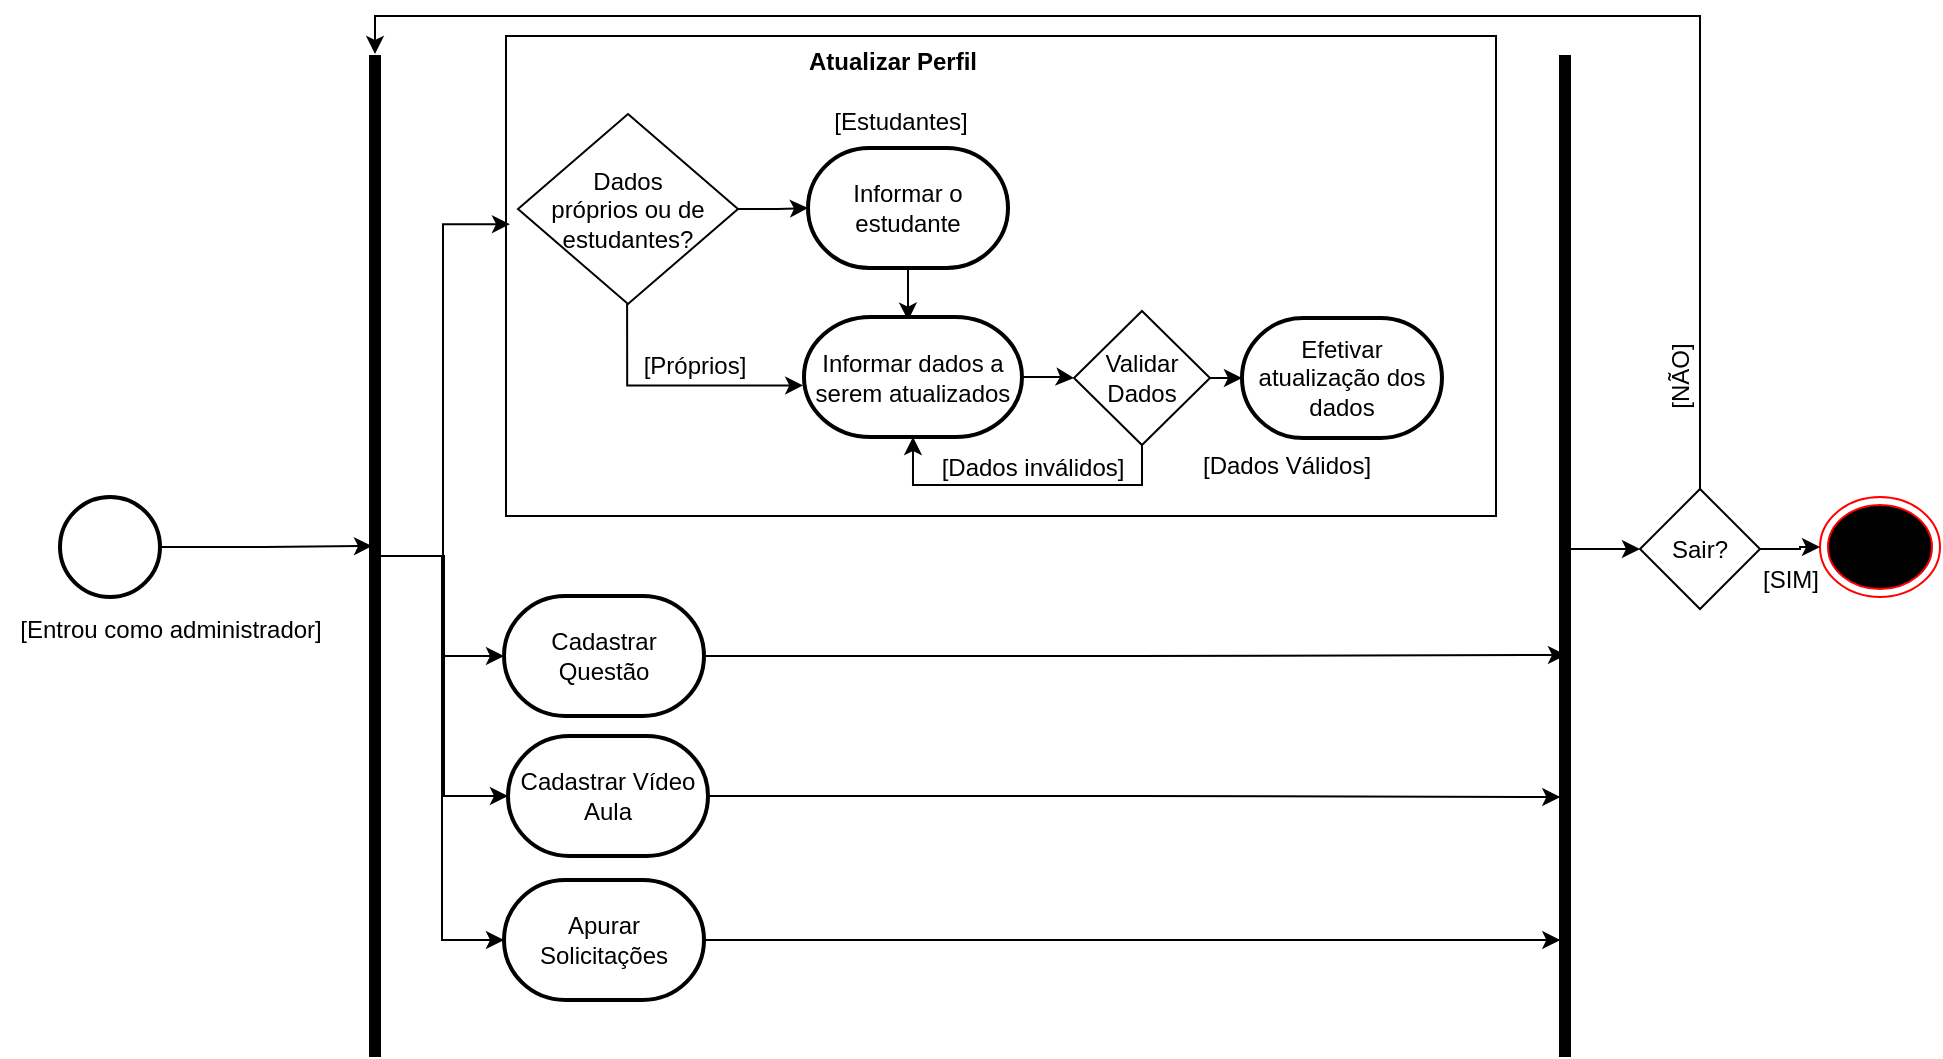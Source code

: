 <mxfile version="21.3.7" type="device">
  <diagram id="C5RBs43oDa-KdzZeNtuy" name="Page-1">
    <mxGraphModel dx="1969" dy="2162" grid="1" gridSize="10" guides="1" tooltips="1" connect="1" arrows="1" fold="1" page="1" pageScale="1" pageWidth="827" pageHeight="1169" math="0" shadow="0">
      <root>
        <mxCell id="WIyWlLk6GJQsqaUBKTNV-0" />
        <mxCell id="WIyWlLk6GJQsqaUBKTNV-1" parent="WIyWlLk6GJQsqaUBKTNV-0" />
        <mxCell id="yy_gVU0dqNNYbV7ipbau-27" value="" style="rounded=0;whiteSpace=wrap;html=1;" vertex="1" parent="WIyWlLk6GJQsqaUBKTNV-1">
          <mxGeometry x="373" y="-60" width="495" height="240" as="geometry" />
        </mxCell>
        <mxCell id="yy_gVU0dqNNYbV7ipbau-141" style="edgeStyle=orthogonalEdgeStyle;rounded=0;orthogonalLoop=1;jettySize=auto;html=1;entryX=0.2;entryY=0.49;entryDx=0;entryDy=0;entryPerimeter=0;" edge="1" parent="WIyWlLk6GJQsqaUBKTNV-1" source="yy_gVU0dqNNYbV7ipbau-0" target="yy_gVU0dqNNYbV7ipbau-11">
          <mxGeometry relative="1" as="geometry" />
        </mxCell>
        <mxCell id="yy_gVU0dqNNYbV7ipbau-0" value="" style="strokeWidth=2;html=1;shape=mxgraph.flowchart.start_2;whiteSpace=wrap;" vertex="1" parent="WIyWlLk6GJQsqaUBKTNV-1">
          <mxGeometry x="150" y="170.5" width="50" height="50" as="geometry" />
        </mxCell>
        <mxCell id="yy_gVU0dqNNYbV7ipbau-1" value="" style="ellipse;html=1;shape=endState;fillColor=#000000;strokeColor=#ff0000;" vertex="1" parent="WIyWlLk6GJQsqaUBKTNV-1">
          <mxGeometry x="1030" y="170.5" width="60" height="50" as="geometry" />
        </mxCell>
        <mxCell id="yy_gVU0dqNNYbV7ipbau-142" style="edgeStyle=orthogonalEdgeStyle;rounded=0;orthogonalLoop=1;jettySize=auto;html=1;entryX=0.004;entryY=0.392;entryDx=0;entryDy=0;entryPerimeter=0;" edge="1" parent="WIyWlLk6GJQsqaUBKTNV-1" source="yy_gVU0dqNNYbV7ipbau-11" target="yy_gVU0dqNNYbV7ipbau-27">
          <mxGeometry relative="1" as="geometry" />
        </mxCell>
        <mxCell id="yy_gVU0dqNNYbV7ipbau-144" style="edgeStyle=orthogonalEdgeStyle;rounded=0;orthogonalLoop=1;jettySize=auto;html=1;entryX=0;entryY=0.5;entryDx=0;entryDy=0;entryPerimeter=0;" edge="1" parent="WIyWlLk6GJQsqaUBKTNV-1" source="yy_gVU0dqNNYbV7ipbau-11" target="yy_gVU0dqNNYbV7ipbau-137">
          <mxGeometry relative="1" as="geometry" />
        </mxCell>
        <mxCell id="yy_gVU0dqNNYbV7ipbau-145" style="edgeStyle=orthogonalEdgeStyle;rounded=0;orthogonalLoop=1;jettySize=auto;html=1;entryX=0;entryY=0.5;entryDx=0;entryDy=0;entryPerimeter=0;" edge="1" parent="WIyWlLk6GJQsqaUBKTNV-1" source="yy_gVU0dqNNYbV7ipbau-11" target="yy_gVU0dqNNYbV7ipbau-138">
          <mxGeometry relative="1" as="geometry" />
        </mxCell>
        <mxCell id="yy_gVU0dqNNYbV7ipbau-146" style="edgeStyle=orthogonalEdgeStyle;rounded=0;orthogonalLoop=1;jettySize=auto;html=1;entryX=0;entryY=0.5;entryDx=0;entryDy=0;entryPerimeter=0;" edge="1" parent="WIyWlLk6GJQsqaUBKTNV-1" source="yy_gVU0dqNNYbV7ipbau-11" target="yy_gVU0dqNNYbV7ipbau-139">
          <mxGeometry relative="1" as="geometry" />
        </mxCell>
        <mxCell id="yy_gVU0dqNNYbV7ipbau-11" value="" style="html=1;points=[];perimeter=orthogonalPerimeter;fillColor=strokeColor;" vertex="1" parent="WIyWlLk6GJQsqaUBKTNV-1">
          <mxGeometry x="305" y="-50" width="5" height="500" as="geometry" />
        </mxCell>
        <mxCell id="yy_gVU0dqNNYbV7ipbau-30" value="&lt;b&gt;Atualizar Perfil&lt;/b&gt;" style="text;html=1;align=center;verticalAlign=middle;resizable=0;points=[];autosize=1;strokeColor=none;fillColor=none;" vertex="1" parent="WIyWlLk6GJQsqaUBKTNV-1">
          <mxGeometry x="511" y="-62" width="110" height="30" as="geometry" />
        </mxCell>
        <mxCell id="yy_gVU0dqNNYbV7ipbau-90" value="[Entrou como administrador]" style="text;html=1;align=center;verticalAlign=middle;resizable=0;points=[];autosize=1;strokeColor=none;fillColor=none;" vertex="1" parent="WIyWlLk6GJQsqaUBKTNV-1">
          <mxGeometry x="120" y="221.5" width="170" height="30" as="geometry" />
        </mxCell>
        <mxCell id="yy_gVU0dqNNYbV7ipbau-158" style="edgeStyle=orthogonalEdgeStyle;rounded=0;orthogonalLoop=1;jettySize=auto;html=1;entryX=0;entryY=0.5;entryDx=0;entryDy=0;" edge="1" parent="WIyWlLk6GJQsqaUBKTNV-1" source="yy_gVU0dqNNYbV7ipbau-91" target="yy_gVU0dqNNYbV7ipbau-151">
          <mxGeometry relative="1" as="geometry">
            <Array as="points">
              <mxPoint x="925" y="197" />
            </Array>
          </mxGeometry>
        </mxCell>
        <mxCell id="yy_gVU0dqNNYbV7ipbau-91" value="" style="html=1;points=[];perimeter=orthogonalPerimeter;fillColor=strokeColor;" vertex="1" parent="WIyWlLk6GJQsqaUBKTNV-1">
          <mxGeometry x="900" y="-50" width="5" height="500" as="geometry" />
        </mxCell>
        <mxCell id="yy_gVU0dqNNYbV7ipbau-114" value="" style="edgeStyle=orthogonalEdgeStyle;rounded=0;orthogonalLoop=1;jettySize=auto;html=1;" edge="1" parent="WIyWlLk6GJQsqaUBKTNV-1" source="yy_gVU0dqNNYbV7ipbau-116" target="yy_gVU0dqNNYbV7ipbau-119">
          <mxGeometry relative="1" as="geometry" />
        </mxCell>
        <mxCell id="yy_gVU0dqNNYbV7ipbau-124" style="edgeStyle=orthogonalEdgeStyle;rounded=0;orthogonalLoop=1;jettySize=auto;html=1;entryX=0.006;entryY=0.62;entryDx=0;entryDy=0;entryPerimeter=0;exitX=0.505;exitY=1.031;exitDx=0;exitDy=0;exitPerimeter=0;" edge="1" parent="WIyWlLk6GJQsqaUBKTNV-1">
          <mxGeometry relative="1" as="geometry">
            <mxPoint x="433.55" y="73.945" as="sourcePoint" />
            <mxPoint x="521.59" y="114.7" as="targetPoint" />
            <Array as="points">
              <mxPoint x="433.99" y="114.5" />
            </Array>
          </mxGeometry>
        </mxCell>
        <mxCell id="yy_gVU0dqNNYbV7ipbau-116" value="Dados &lt;br&gt;próprios&amp;nbsp;ou de &lt;br&gt;estudantes?" style="rhombus;whiteSpace=wrap;html=1;" vertex="1" parent="WIyWlLk6GJQsqaUBKTNV-1">
          <mxGeometry x="379" y="-21" width="110" height="95" as="geometry" />
        </mxCell>
        <mxCell id="yy_gVU0dqNNYbV7ipbau-117" value="[Próprios]" style="text;html=1;align=center;verticalAlign=middle;resizable=0;points=[];autosize=1;strokeColor=none;fillColor=none;rotation=0;" vertex="1" parent="WIyWlLk6GJQsqaUBKTNV-1">
          <mxGeometry x="431.99" y="89.5" width="70" height="30" as="geometry" />
        </mxCell>
        <mxCell id="yy_gVU0dqNNYbV7ipbau-123" style="edgeStyle=orthogonalEdgeStyle;rounded=0;orthogonalLoop=1;jettySize=auto;html=1;entryX=0.478;entryY=0.03;entryDx=0;entryDy=0;entryPerimeter=0;" edge="1" parent="WIyWlLk6GJQsqaUBKTNV-1" source="yy_gVU0dqNNYbV7ipbau-119" target="yy_gVU0dqNNYbV7ipbau-121">
          <mxGeometry relative="1" as="geometry" />
        </mxCell>
        <mxCell id="yy_gVU0dqNNYbV7ipbau-119" value="Informar o estudante" style="strokeWidth=2;html=1;shape=mxgraph.flowchart.terminator;whiteSpace=wrap;" vertex="1" parent="WIyWlLk6GJQsqaUBKTNV-1">
          <mxGeometry x="524" y="-4" width="100" height="60" as="geometry" />
        </mxCell>
        <mxCell id="yy_gVU0dqNNYbV7ipbau-120" value="[Estudantes]" style="text;html=1;align=center;verticalAlign=middle;resizable=0;points=[];autosize=1;strokeColor=none;fillColor=none;" vertex="1" parent="WIyWlLk6GJQsqaUBKTNV-1">
          <mxGeometry x="525" y="-32" width="90" height="30" as="geometry" />
        </mxCell>
        <mxCell id="yy_gVU0dqNNYbV7ipbau-132" style="edgeStyle=orthogonalEdgeStyle;rounded=0;orthogonalLoop=1;jettySize=auto;html=1;entryX=0;entryY=0.5;entryDx=0;entryDy=0;" edge="1" parent="WIyWlLk6GJQsqaUBKTNV-1" source="yy_gVU0dqNNYbV7ipbau-121" target="yy_gVU0dqNNYbV7ipbau-125">
          <mxGeometry relative="1" as="geometry" />
        </mxCell>
        <mxCell id="yy_gVU0dqNNYbV7ipbau-121" value="Informar dados a serem atualizados" style="strokeWidth=2;html=1;shape=mxgraph.flowchart.terminator;whiteSpace=wrap;" vertex="1" parent="WIyWlLk6GJQsqaUBKTNV-1">
          <mxGeometry x="521.99" y="80.5" width="109" height="60" as="geometry" />
        </mxCell>
        <mxCell id="yy_gVU0dqNNYbV7ipbau-126" style="edgeStyle=orthogonalEdgeStyle;rounded=0;orthogonalLoop=1;jettySize=auto;html=1;entryX=0.5;entryY=1;entryDx=0;entryDy=0;entryPerimeter=0;" edge="1" parent="WIyWlLk6GJQsqaUBKTNV-1" source="yy_gVU0dqNNYbV7ipbau-125" target="yy_gVU0dqNNYbV7ipbau-121">
          <mxGeometry relative="1" as="geometry">
            <Array as="points">
              <mxPoint x="690.99" y="164.5" />
              <mxPoint x="576.99" y="164.5" />
            </Array>
          </mxGeometry>
        </mxCell>
        <mxCell id="yy_gVU0dqNNYbV7ipbau-135" style="edgeStyle=orthogonalEdgeStyle;rounded=0;orthogonalLoop=1;jettySize=auto;html=1;exitX=1;exitY=0.5;exitDx=0;exitDy=0;entryX=0;entryY=0.5;entryDx=0;entryDy=0;entryPerimeter=0;" edge="1" parent="WIyWlLk6GJQsqaUBKTNV-1" source="yy_gVU0dqNNYbV7ipbau-125" target="yy_gVU0dqNNYbV7ipbau-134">
          <mxGeometry relative="1" as="geometry" />
        </mxCell>
        <mxCell id="yy_gVU0dqNNYbV7ipbau-125" value="Validar&lt;br&gt;Dados" style="rhombus;whiteSpace=wrap;html=1;" vertex="1" parent="WIyWlLk6GJQsqaUBKTNV-1">
          <mxGeometry x="656.99" y="77.5" width="68" height="67" as="geometry" />
        </mxCell>
        <mxCell id="yy_gVU0dqNNYbV7ipbau-127" value="[Dados inválidos]" style="text;html=1;align=center;verticalAlign=middle;resizable=0;points=[];autosize=1;strokeColor=none;fillColor=none;" vertex="1" parent="WIyWlLk6GJQsqaUBKTNV-1">
          <mxGeometry x="580.99" y="140.5" width="110" height="30" as="geometry" />
        </mxCell>
        <mxCell id="yy_gVU0dqNNYbV7ipbau-134" value="Efetivar atualização dos dados" style="strokeWidth=2;html=1;shape=mxgraph.flowchart.terminator;whiteSpace=wrap;" vertex="1" parent="WIyWlLk6GJQsqaUBKTNV-1">
          <mxGeometry x="740.99" y="81" width="100" height="60" as="geometry" />
        </mxCell>
        <mxCell id="yy_gVU0dqNNYbV7ipbau-136" value="[Dados Válidos]" style="text;html=1;align=center;verticalAlign=middle;resizable=0;points=[];autosize=1;strokeColor=none;fillColor=none;" vertex="1" parent="WIyWlLk6GJQsqaUBKTNV-1">
          <mxGeometry x="708" y="140" width="110" height="30" as="geometry" />
        </mxCell>
        <mxCell id="yy_gVU0dqNNYbV7ipbau-147" style="edgeStyle=orthogonalEdgeStyle;rounded=0;orthogonalLoop=1;jettySize=auto;html=1;entryX=0.6;entryY=0.599;entryDx=0;entryDy=0;entryPerimeter=0;" edge="1" parent="WIyWlLk6GJQsqaUBKTNV-1" source="yy_gVU0dqNNYbV7ipbau-137" target="yy_gVU0dqNNYbV7ipbau-91">
          <mxGeometry relative="1" as="geometry" />
        </mxCell>
        <mxCell id="yy_gVU0dqNNYbV7ipbau-137" value="Cadastrar Questão" style="strokeWidth=2;html=1;shape=mxgraph.flowchart.terminator;whiteSpace=wrap;" vertex="1" parent="WIyWlLk6GJQsqaUBKTNV-1">
          <mxGeometry x="372" y="220" width="100" height="60" as="geometry" />
        </mxCell>
        <mxCell id="yy_gVU0dqNNYbV7ipbau-148" style="edgeStyle=orthogonalEdgeStyle;rounded=0;orthogonalLoop=1;jettySize=auto;html=1;entryX=0.029;entryY=0.741;entryDx=0;entryDy=0;entryPerimeter=0;" edge="1" parent="WIyWlLk6GJQsqaUBKTNV-1" source="yy_gVU0dqNNYbV7ipbau-138" target="yy_gVU0dqNNYbV7ipbau-91">
          <mxGeometry relative="1" as="geometry" />
        </mxCell>
        <mxCell id="yy_gVU0dqNNYbV7ipbau-138" value="Cadastrar Vídeo Aula" style="strokeWidth=2;html=1;shape=mxgraph.flowchart.terminator;whiteSpace=wrap;" vertex="1" parent="WIyWlLk6GJQsqaUBKTNV-1">
          <mxGeometry x="374" y="290" width="100" height="60" as="geometry" />
        </mxCell>
        <mxCell id="yy_gVU0dqNNYbV7ipbau-149" style="edgeStyle=orthogonalEdgeStyle;rounded=0;orthogonalLoop=1;jettySize=auto;html=1;entryX=0.029;entryY=0.884;entryDx=0;entryDy=0;entryPerimeter=0;" edge="1" parent="WIyWlLk6GJQsqaUBKTNV-1" source="yy_gVU0dqNNYbV7ipbau-139" target="yy_gVU0dqNNYbV7ipbau-91">
          <mxGeometry relative="1" as="geometry" />
        </mxCell>
        <mxCell id="yy_gVU0dqNNYbV7ipbau-139" value="Apurar Solicitações" style="strokeWidth=2;html=1;shape=mxgraph.flowchart.terminator;whiteSpace=wrap;" vertex="1" parent="WIyWlLk6GJQsqaUBKTNV-1">
          <mxGeometry x="372" y="362" width="100" height="60" as="geometry" />
        </mxCell>
        <mxCell id="yy_gVU0dqNNYbV7ipbau-152" style="edgeStyle=orthogonalEdgeStyle;rounded=0;orthogonalLoop=1;jettySize=auto;html=1;exitX=1;exitY=0.5;exitDx=0;exitDy=0;" edge="1" parent="WIyWlLk6GJQsqaUBKTNV-1" source="yy_gVU0dqNNYbV7ipbau-151" target="yy_gVU0dqNNYbV7ipbau-1">
          <mxGeometry relative="1" as="geometry" />
        </mxCell>
        <mxCell id="yy_gVU0dqNNYbV7ipbau-153" style="edgeStyle=orthogonalEdgeStyle;rounded=0;orthogonalLoop=1;jettySize=auto;html=1;entryX=0.5;entryY=-0.002;entryDx=0;entryDy=0;entryPerimeter=0;exitX=0.5;exitY=0;exitDx=0;exitDy=0;" edge="1" parent="WIyWlLk6GJQsqaUBKTNV-1" source="yy_gVU0dqNNYbV7ipbau-151" target="yy_gVU0dqNNYbV7ipbau-11">
          <mxGeometry relative="1" as="geometry">
            <Array as="points">
              <mxPoint x="970" y="-70" />
              <mxPoint x="308" y="-70" />
            </Array>
          </mxGeometry>
        </mxCell>
        <mxCell id="yy_gVU0dqNNYbV7ipbau-151" value="Sair?" style="rhombus;whiteSpace=wrap;html=1;" vertex="1" parent="WIyWlLk6GJQsqaUBKTNV-1">
          <mxGeometry x="940" y="166.5" width="60" height="60" as="geometry" />
        </mxCell>
        <mxCell id="yy_gVU0dqNNYbV7ipbau-154" value="[SIM]" style="text;html=1;align=center;verticalAlign=middle;resizable=0;points=[];autosize=1;strokeColor=none;fillColor=none;" vertex="1" parent="WIyWlLk6GJQsqaUBKTNV-1">
          <mxGeometry x="990" y="196.5" width="50" height="30" as="geometry" />
        </mxCell>
        <mxCell id="yy_gVU0dqNNYbV7ipbau-155" value="[NÃO]" style="text;html=1;align=center;verticalAlign=middle;resizable=0;points=[];autosize=1;strokeColor=none;fillColor=none;rotation=-90;" vertex="1" parent="WIyWlLk6GJQsqaUBKTNV-1">
          <mxGeometry x="930" y="95.5" width="60" height="30" as="geometry" />
        </mxCell>
      </root>
    </mxGraphModel>
  </diagram>
</mxfile>
